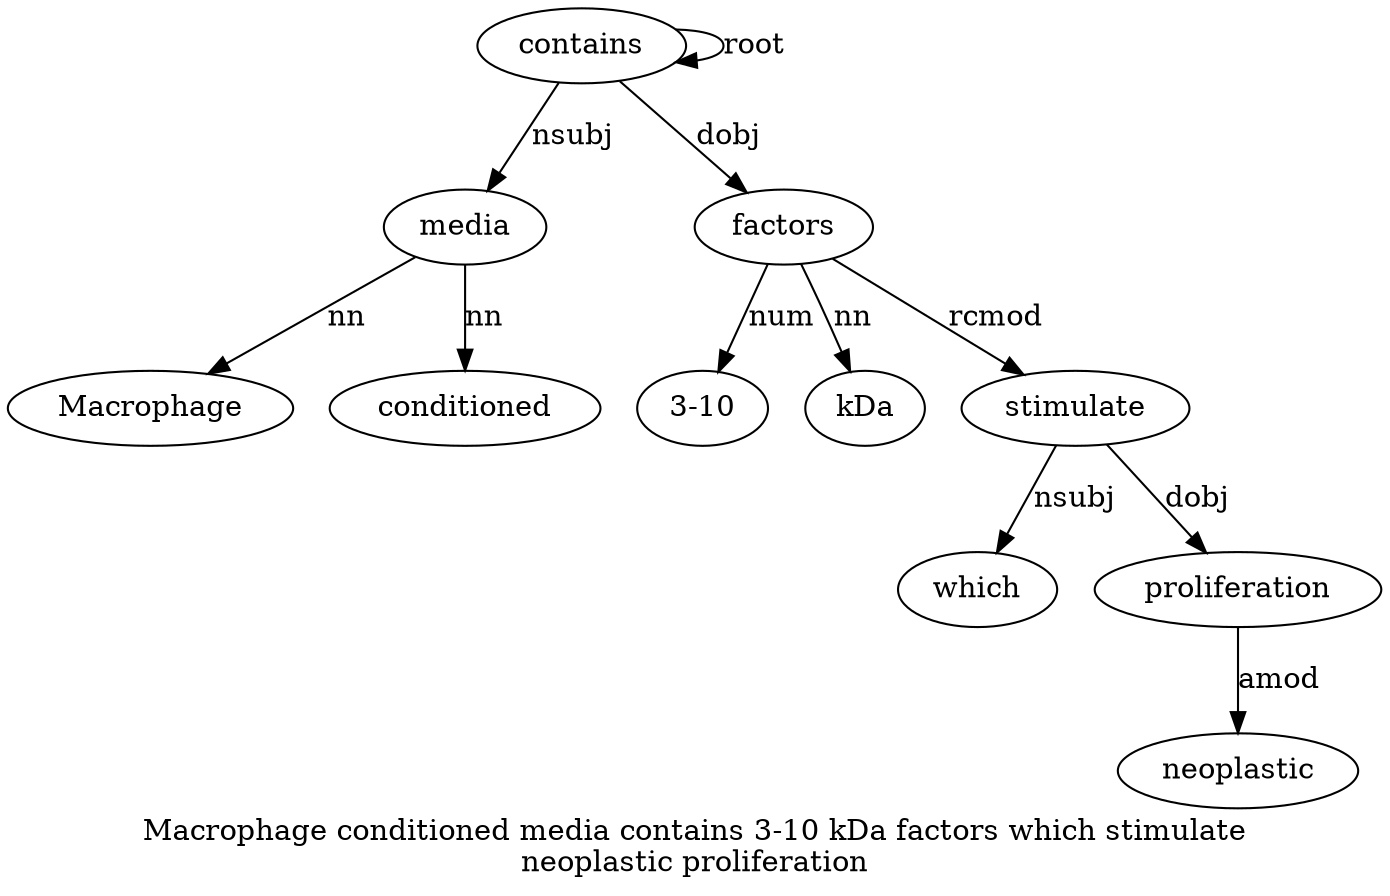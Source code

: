 digraph "Macrophage conditioned media contains 3-10 kDa factors which stimulate neoplastic proliferation" {
label="Macrophage conditioned media contains 3-10 kDa factors which stimulate
neoplastic proliferation";
media3 [style=filled, fillcolor=white, label=media];
Macrophage1 [style=filled, fillcolor=white, label=Macrophage];
media3 -> Macrophage1  [label=nn];
conditioned2 [style=filled, fillcolor=white, label=conditioned];
media3 -> conditioned2  [label=nn];
contains4 [style=filled, fillcolor=white, label=contains];
contains4 -> media3  [label=nsubj];
contains4 -> contains4  [label=root];
factors7 [style=filled, fillcolor=white, label=factors];
"3-105" [style=filled, fillcolor=white, label="3-10"];
factors7 -> "3-105"  [label=num];
kDa6 [style=filled, fillcolor=white, label=kDa];
factors7 -> kDa6  [label=nn];
contains4 -> factors7  [label=dobj];
stimulate9 [style=filled, fillcolor=white, label=stimulate];
which8 [style=filled, fillcolor=white, label=which];
stimulate9 -> which8  [label=nsubj];
factors7 -> stimulate9  [label=rcmod];
proliferation11 [style=filled, fillcolor=white, label=proliferation];
neoplastic10 [style=filled, fillcolor=white, label=neoplastic];
proliferation11 -> neoplastic10  [label=amod];
stimulate9 -> proliferation11  [label=dobj];
}
